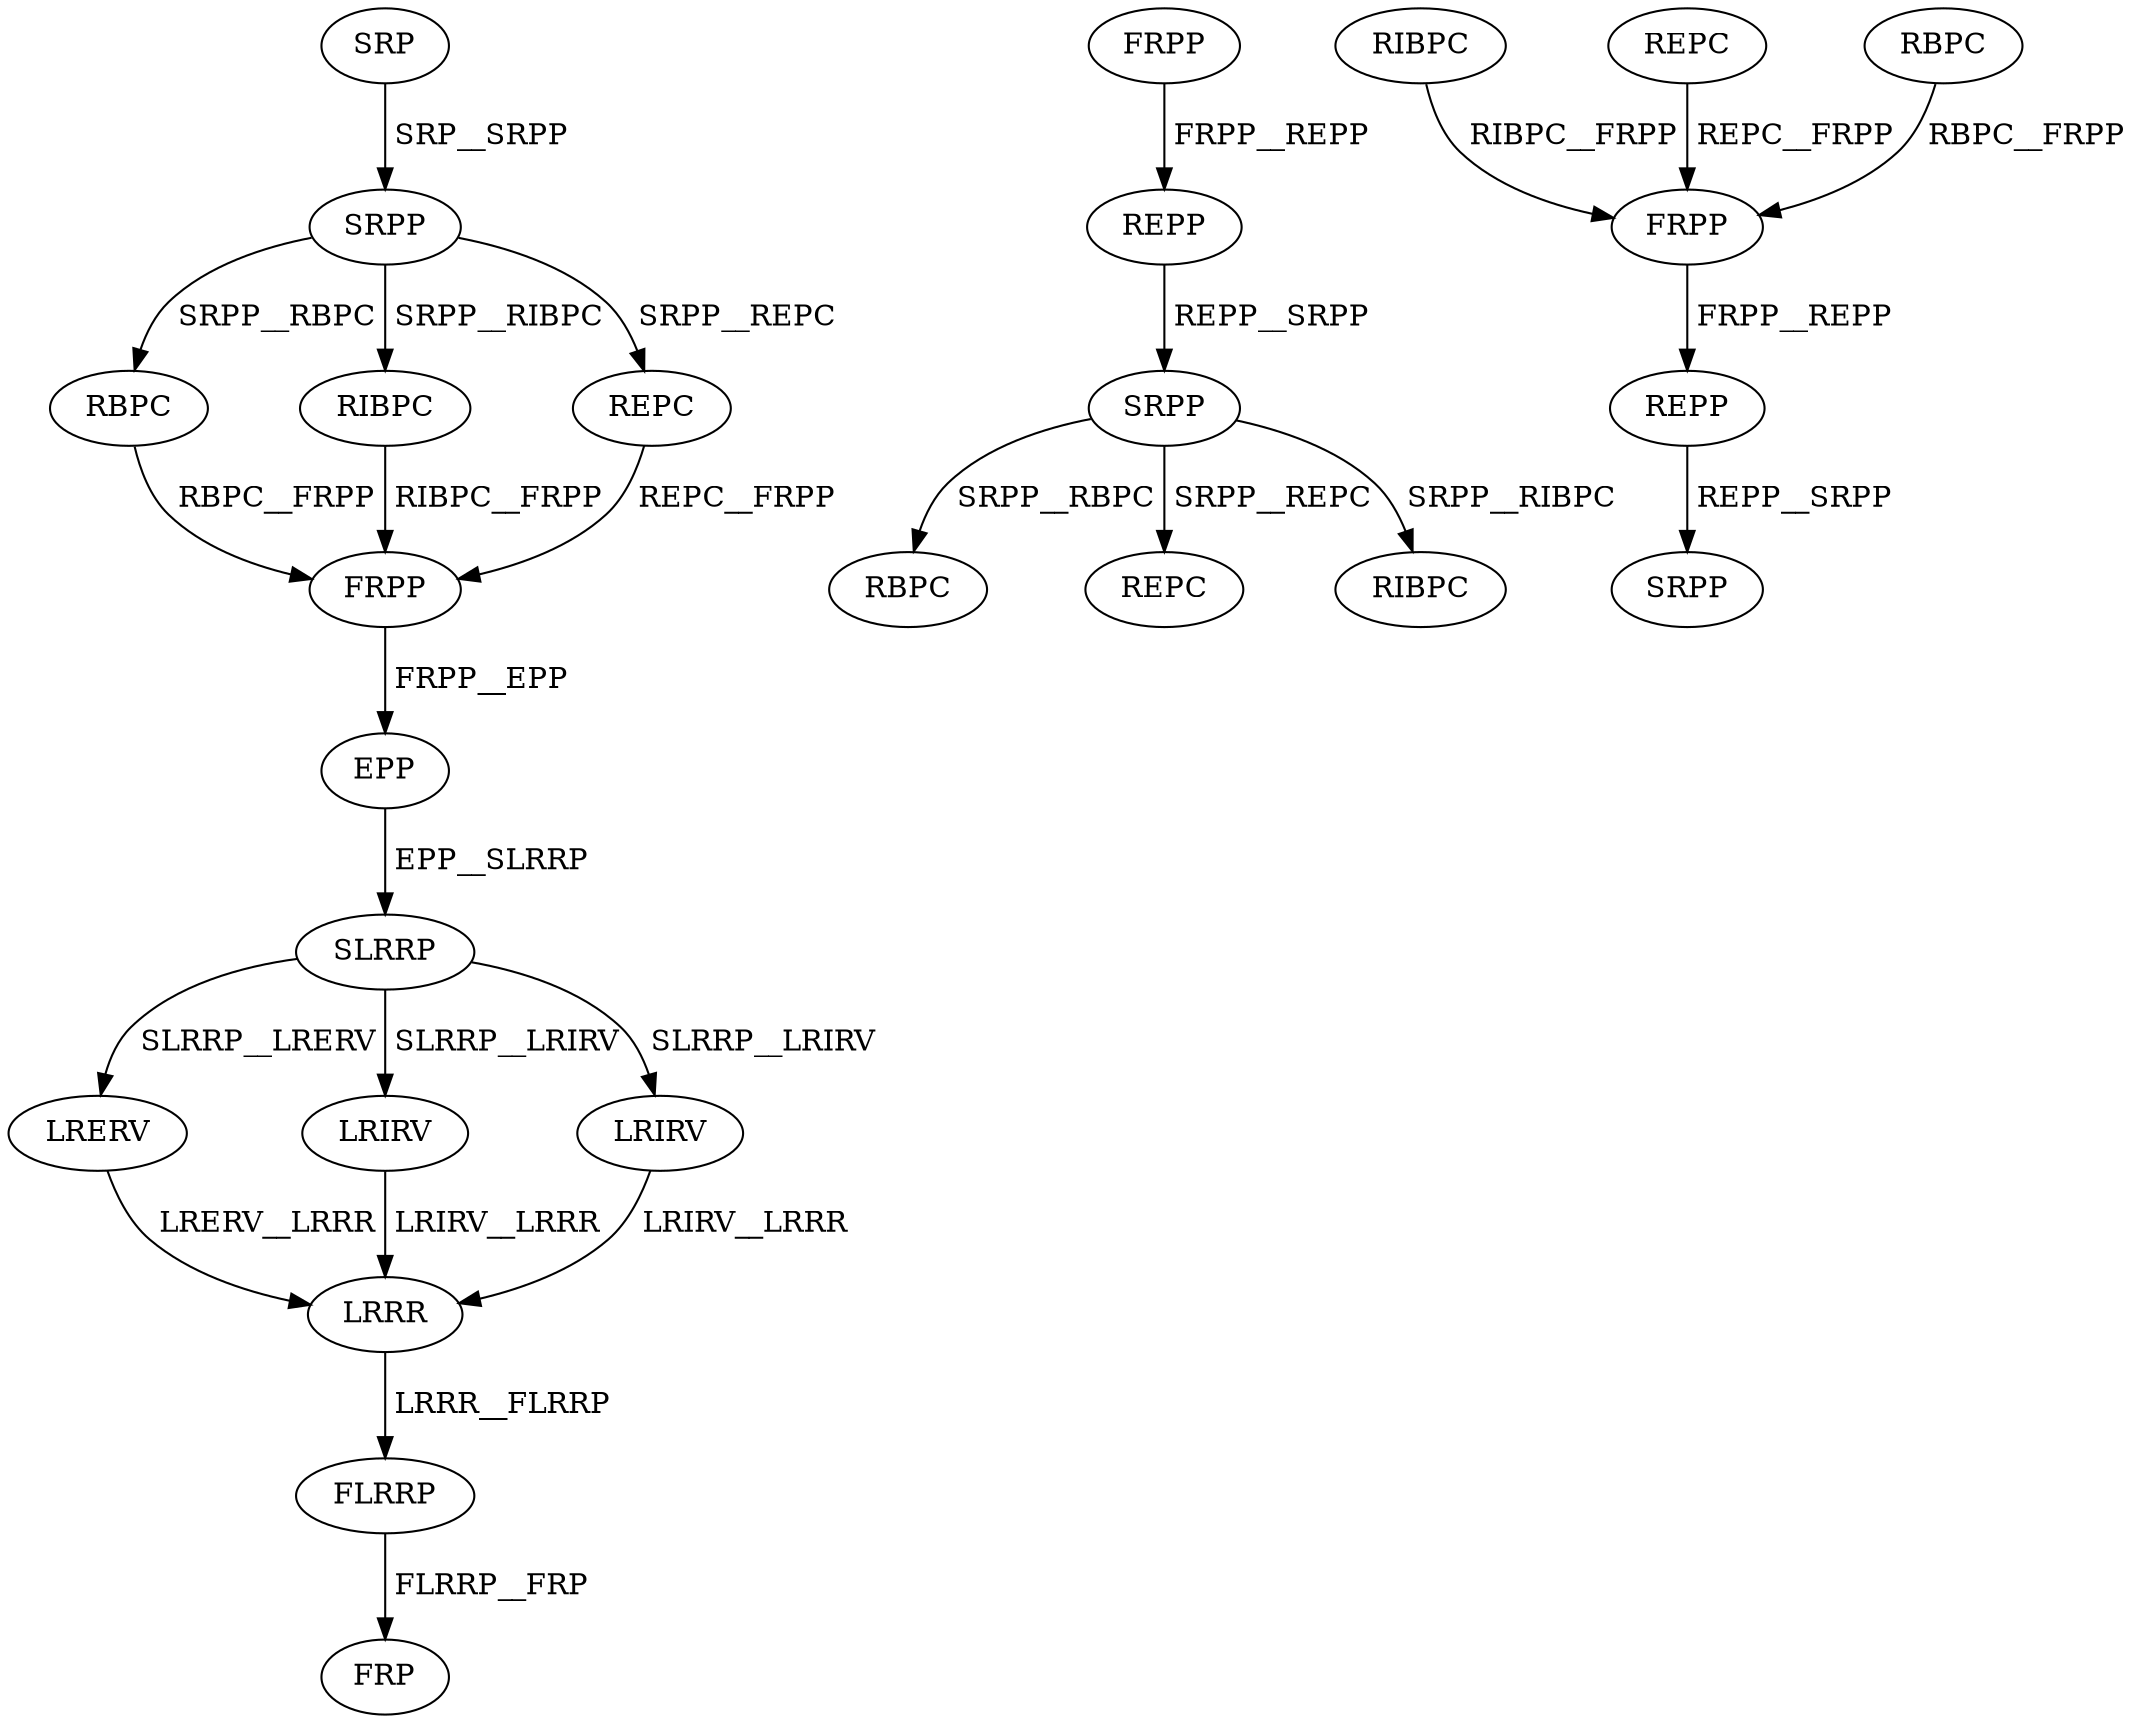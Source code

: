 digraph G { 
1 [label="SRP",color=black,fontcolor=black];
2 [label="FRPP",color=black,fontcolor=black];
3 [label="RIBPC",color=black,fontcolor=black];
4 [label="REPC",color=black,fontcolor=black];
5 [label="RBPC",color=black,fontcolor=black];
6 [label="SRPP",color=black,fontcolor=black];
7 [label="REPP",color=black,fontcolor=black];
8 [label="FRPP",color=black,fontcolor=black];
9 [label="RBPC",color=black,fontcolor=black];
10 [label="RIBPC",color=black,fontcolor=black];
11 [label="REPC",color=black,fontcolor=black];
12 [label="SRPP",color=black,fontcolor=black];
13 [label="REPP",color=black,fontcolor=black];
14 [label="FRPP",color=black,fontcolor=black];
15 [label="RBPC",color=black,fontcolor=black];
16 [label="REPC",color=black,fontcolor=black];
17 [label="RIBPC",color=black,fontcolor=black];
18 [label="SRPP",color=black,fontcolor=black];
19 [label="EPP",color=black,fontcolor=black];
20 [label="SLRRP",color=black,fontcolor=black];
21 [label="LRERV",color=black,fontcolor=black];
22 [label="LRIRV",color=black,fontcolor=black];
23 [label="LRIRV",color=black,fontcolor=black];
24 [label="LRRR",color=black,fontcolor=black];
25 [label="FLRRP",color=black,fontcolor=black];
26 [label="FRP",color=black,fontcolor=black];
1->6[label=" SRP__SRPP",color=black,fontcolor=black];
2->7[label=" FRPP__REPP",color=black,fontcolor=black];
3->8[label=" RIBPC__FRPP",color=black,fontcolor=black];
4->8[label=" REPC__FRPP",color=black,fontcolor=black];
5->8[label=" RBPC__FRPP",color=black,fontcolor=black];
6->9[label=" SRPP__RBPC",color=black,fontcolor=black];
6->10[label=" SRPP__RIBPC",color=black,fontcolor=black];
6->11[label=" SRPP__REPC",color=black,fontcolor=black];
7->12[label=" REPP__SRPP",color=black,fontcolor=black];
8->13[label=" FRPP__REPP",color=black,fontcolor=black];
9->14[label=" RBPC__FRPP",color=black,fontcolor=black];
10->14[label=" RIBPC__FRPP",color=black,fontcolor=black];
11->14[label=" REPC__FRPP",color=black,fontcolor=black];
12->15[label=" SRPP__RBPC",color=black,fontcolor=black];
12->16[label=" SRPP__REPC",color=black,fontcolor=black];
12->17[label=" SRPP__RIBPC",color=black,fontcolor=black];
13->18[label=" REPP__SRPP",color=black,fontcolor=black];
14->19[label=" FRPP__EPP",color=black,fontcolor=black];
19->20[label=" EPP__SLRRP",color=black,fontcolor=black];
20->21[label=" SLRRP__LRERV",color=black,fontcolor=black];
20->22[label=" SLRRP__LRIRV",color=black,fontcolor=black];
20->23[label=" SLRRP__LRIRV",color=black,fontcolor=black];
21->24[label=" LRERV__LRRR",color=black,fontcolor=black];
22->24[label=" LRIRV__LRRR",color=black,fontcolor=black];
23->24[label=" LRIRV__LRRR",color=black,fontcolor=black];
24->25[label=" LRRR__FLRRP",color=black,fontcolor=black];
25->26[label=" FLRRP__FRP",color=black,fontcolor=black];
}
